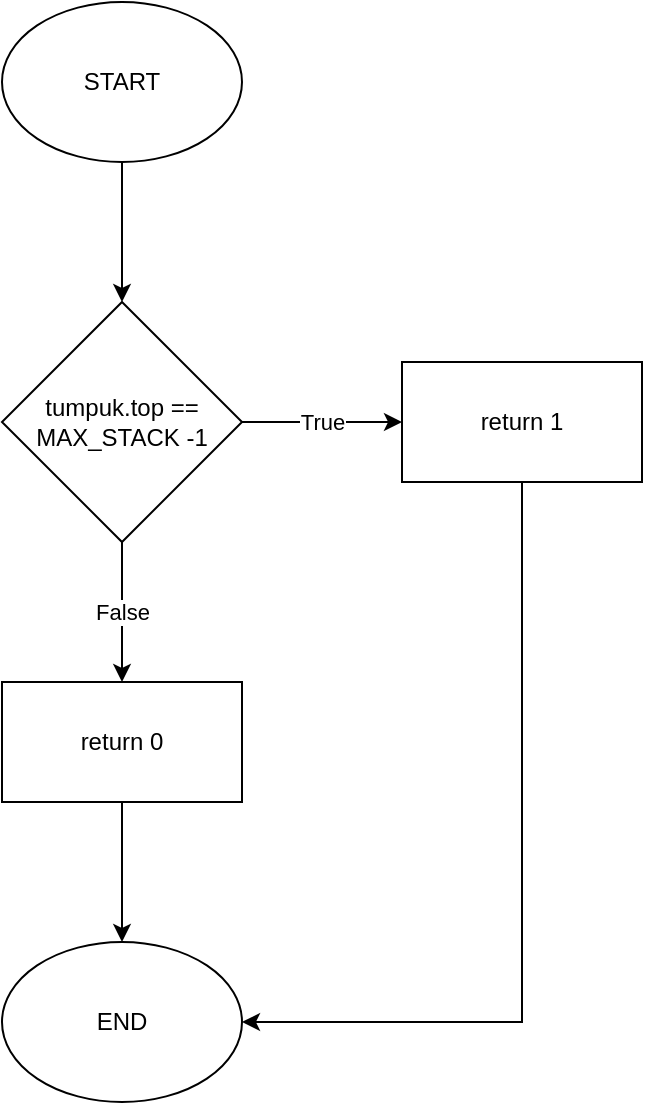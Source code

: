 <mxfile version="20.3.0" type="device"><diagram id="ohP6-FyaXPEeZ1N1bYLd" name="Halaman-1"><mxGraphModel dx="698" dy="905" grid="1" gridSize="10" guides="1" tooltips="1" connect="1" arrows="1" fold="1" page="1" pageScale="1" pageWidth="850" pageHeight="1100" math="0" shadow="0"><root><mxCell id="0"/><mxCell id="1" parent="0"/><mxCell id="9rmpAgcVMOzGE-o3QcNs-3" value="" style="edgeStyle=orthogonalEdgeStyle;rounded=0;orthogonalLoop=1;jettySize=auto;html=1;" edge="1" parent="1" source="9rmpAgcVMOzGE-o3QcNs-1" target="9rmpAgcVMOzGE-o3QcNs-2"><mxGeometry relative="1" as="geometry"/></mxCell><mxCell id="9rmpAgcVMOzGE-o3QcNs-1" value="START" style="ellipse;whiteSpace=wrap;html=1;" vertex="1" parent="1"><mxGeometry x="160" y="170" width="120" height="80" as="geometry"/></mxCell><mxCell id="9rmpAgcVMOzGE-o3QcNs-5" value="False" style="edgeStyle=orthogonalEdgeStyle;rounded=0;orthogonalLoop=1;jettySize=auto;html=1;" edge="1" parent="1" source="9rmpAgcVMOzGE-o3QcNs-2" target="9rmpAgcVMOzGE-o3QcNs-4"><mxGeometry relative="1" as="geometry"/></mxCell><mxCell id="9rmpAgcVMOzGE-o3QcNs-7" value="True" style="edgeStyle=orthogonalEdgeStyle;rounded=0;orthogonalLoop=1;jettySize=auto;html=1;" edge="1" parent="1" source="9rmpAgcVMOzGE-o3QcNs-2" target="9rmpAgcVMOzGE-o3QcNs-6"><mxGeometry relative="1" as="geometry"/></mxCell><mxCell id="9rmpAgcVMOzGE-o3QcNs-2" value="tumpuk.top == MAX_STACK -1" style="rhombus;whiteSpace=wrap;html=1;" vertex="1" parent="1"><mxGeometry x="160" y="320" width="120" height="120" as="geometry"/></mxCell><mxCell id="9rmpAgcVMOzGE-o3QcNs-9" value="" style="edgeStyle=orthogonalEdgeStyle;rounded=0;orthogonalLoop=1;jettySize=auto;html=1;" edge="1" parent="1" source="9rmpAgcVMOzGE-o3QcNs-4" target="9rmpAgcVMOzGE-o3QcNs-8"><mxGeometry relative="1" as="geometry"/></mxCell><mxCell id="9rmpAgcVMOzGE-o3QcNs-4" value="return 0" style="whiteSpace=wrap;html=1;" vertex="1" parent="1"><mxGeometry x="160" y="510" width="120" height="60" as="geometry"/></mxCell><mxCell id="9rmpAgcVMOzGE-o3QcNs-10" style="edgeStyle=orthogonalEdgeStyle;rounded=0;orthogonalLoop=1;jettySize=auto;html=1;entryX=1;entryY=0.5;entryDx=0;entryDy=0;" edge="1" parent="1" source="9rmpAgcVMOzGE-o3QcNs-6" target="9rmpAgcVMOzGE-o3QcNs-8"><mxGeometry relative="1" as="geometry"><Array as="points"><mxPoint x="420" y="680"/></Array></mxGeometry></mxCell><mxCell id="9rmpAgcVMOzGE-o3QcNs-6" value="return 1" style="whiteSpace=wrap;html=1;" vertex="1" parent="1"><mxGeometry x="360" y="350" width="120" height="60" as="geometry"/></mxCell><mxCell id="9rmpAgcVMOzGE-o3QcNs-8" value="END" style="ellipse;whiteSpace=wrap;html=1;" vertex="1" parent="1"><mxGeometry x="160" y="640" width="120" height="80" as="geometry"/></mxCell></root></mxGraphModel></diagram></mxfile>